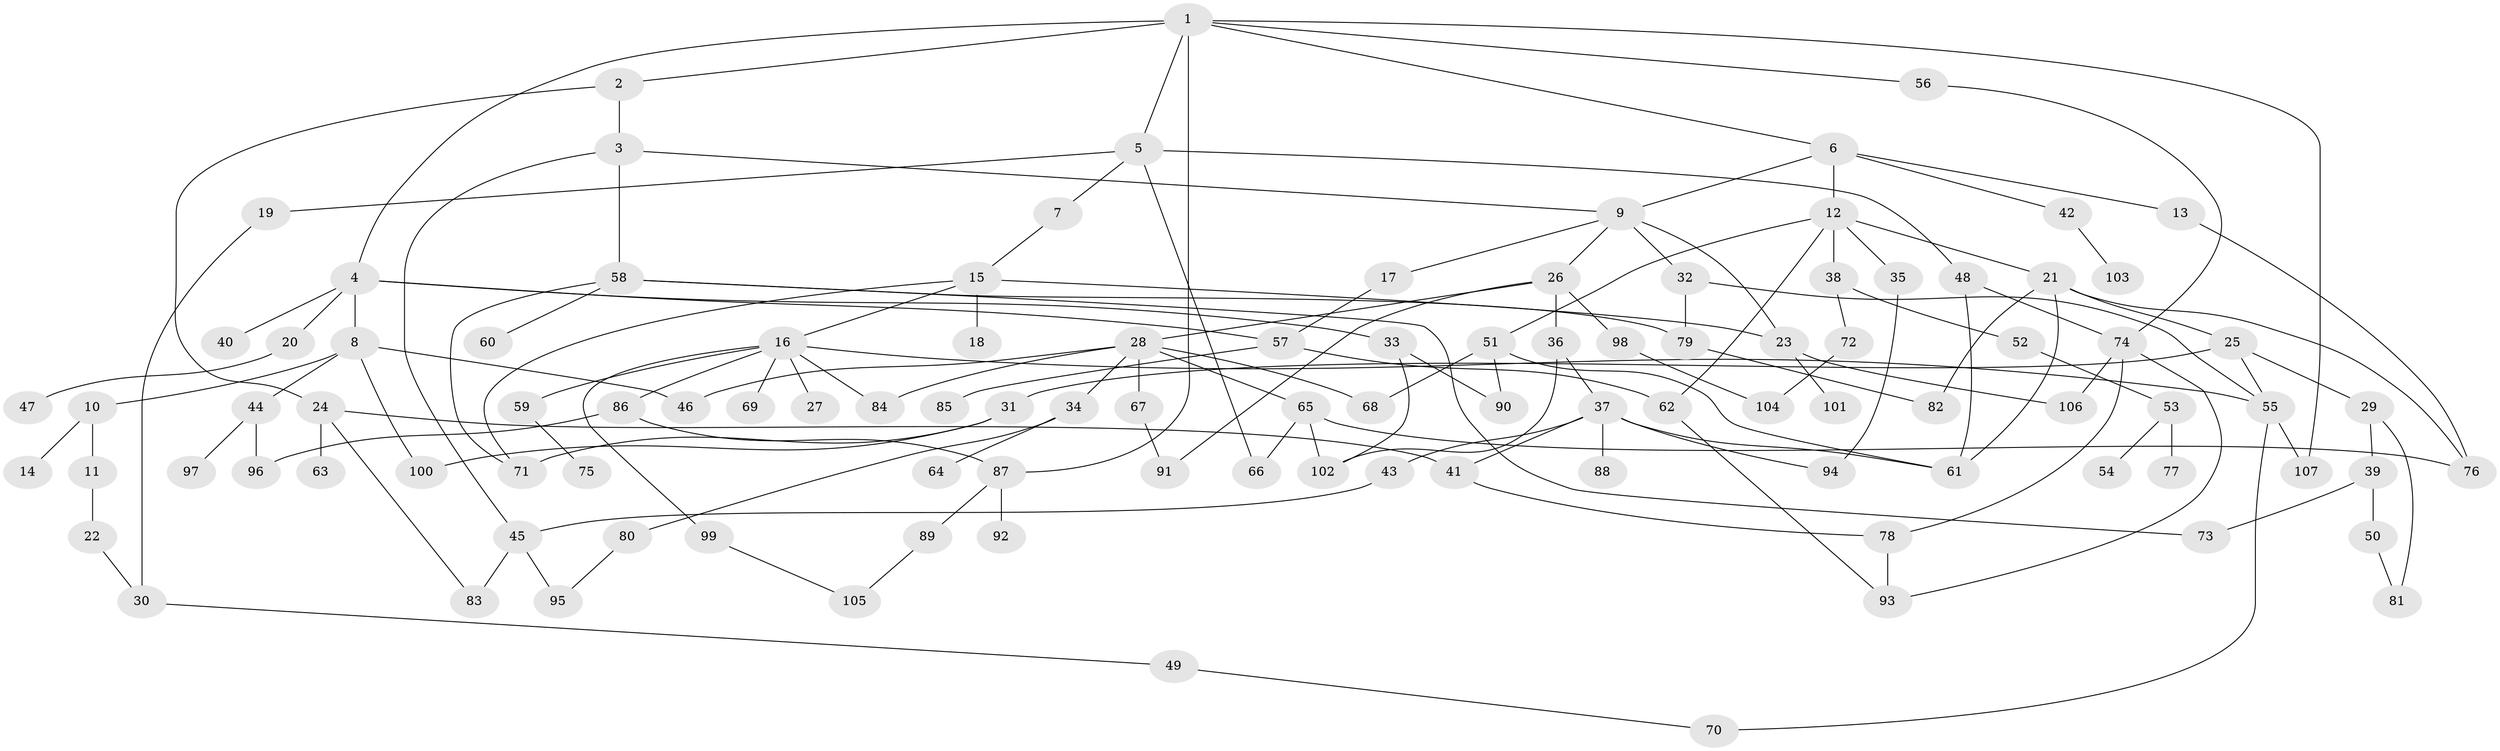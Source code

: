 // coarse degree distribution, {7: 0.05405405405405406, 5: 0.0945945945945946, 4: 0.14864864864864866, 6: 0.06756756756756757, 2: 0.40540540540540543, 1: 0.12162162162162163, 3: 0.10810810810810811}
// Generated by graph-tools (version 1.1) at 2025/51/02/27/25 19:51:38]
// undirected, 107 vertices, 149 edges
graph export_dot {
graph [start="1"]
  node [color=gray90,style=filled];
  1;
  2;
  3;
  4;
  5;
  6;
  7;
  8;
  9;
  10;
  11;
  12;
  13;
  14;
  15;
  16;
  17;
  18;
  19;
  20;
  21;
  22;
  23;
  24;
  25;
  26;
  27;
  28;
  29;
  30;
  31;
  32;
  33;
  34;
  35;
  36;
  37;
  38;
  39;
  40;
  41;
  42;
  43;
  44;
  45;
  46;
  47;
  48;
  49;
  50;
  51;
  52;
  53;
  54;
  55;
  56;
  57;
  58;
  59;
  60;
  61;
  62;
  63;
  64;
  65;
  66;
  67;
  68;
  69;
  70;
  71;
  72;
  73;
  74;
  75;
  76;
  77;
  78;
  79;
  80;
  81;
  82;
  83;
  84;
  85;
  86;
  87;
  88;
  89;
  90;
  91;
  92;
  93;
  94;
  95;
  96;
  97;
  98;
  99;
  100;
  101;
  102;
  103;
  104;
  105;
  106;
  107;
  1 -- 2;
  1 -- 4;
  1 -- 5;
  1 -- 6;
  1 -- 56;
  1 -- 107;
  1 -- 87;
  2 -- 3;
  2 -- 24;
  3 -- 9;
  3 -- 58;
  3 -- 45;
  4 -- 8;
  4 -- 20;
  4 -- 33;
  4 -- 40;
  4 -- 57;
  5 -- 7;
  5 -- 19;
  5 -- 48;
  5 -- 66;
  6 -- 12;
  6 -- 13;
  6 -- 42;
  6 -- 9;
  7 -- 15;
  8 -- 10;
  8 -- 44;
  8 -- 46;
  8 -- 100;
  9 -- 17;
  9 -- 26;
  9 -- 32;
  9 -- 23;
  10 -- 11;
  10 -- 14;
  11 -- 22;
  12 -- 21;
  12 -- 35;
  12 -- 38;
  12 -- 51;
  12 -- 62;
  13 -- 76;
  15 -- 16;
  15 -- 18;
  15 -- 23;
  15 -- 71;
  16 -- 27;
  16 -- 59;
  16 -- 69;
  16 -- 86;
  16 -- 99;
  16 -- 84;
  16 -- 55;
  17 -- 57;
  19 -- 30;
  20 -- 47;
  21 -- 25;
  21 -- 61;
  21 -- 76;
  21 -- 82;
  22 -- 30;
  23 -- 101;
  23 -- 106;
  24 -- 63;
  24 -- 83;
  24 -- 41;
  25 -- 29;
  25 -- 31;
  25 -- 55;
  26 -- 28;
  26 -- 36;
  26 -- 91;
  26 -- 98;
  28 -- 34;
  28 -- 65;
  28 -- 67;
  28 -- 68;
  28 -- 84;
  28 -- 46;
  29 -- 39;
  29 -- 81;
  30 -- 49;
  31 -- 100;
  31 -- 71;
  32 -- 55;
  32 -- 79;
  33 -- 90;
  33 -- 102;
  34 -- 64;
  34 -- 80;
  35 -- 94;
  36 -- 37;
  36 -- 102;
  37 -- 41;
  37 -- 43;
  37 -- 88;
  37 -- 94;
  37 -- 61;
  38 -- 52;
  38 -- 72;
  39 -- 50;
  39 -- 73;
  41 -- 78;
  42 -- 103;
  43 -- 45;
  44 -- 96;
  44 -- 97;
  45 -- 95;
  45 -- 83;
  48 -- 74;
  48 -- 61;
  49 -- 70;
  50 -- 81;
  51 -- 90;
  51 -- 61;
  51 -- 68;
  52 -- 53;
  53 -- 54;
  53 -- 77;
  55 -- 70;
  55 -- 107;
  56 -- 74;
  57 -- 85;
  57 -- 62;
  58 -- 60;
  58 -- 73;
  58 -- 71;
  58 -- 79;
  59 -- 75;
  62 -- 93;
  65 -- 66;
  65 -- 76;
  65 -- 102;
  67 -- 91;
  72 -- 104;
  74 -- 106;
  74 -- 93;
  74 -- 78;
  78 -- 93;
  79 -- 82;
  80 -- 95;
  86 -- 87;
  86 -- 96;
  87 -- 89;
  87 -- 92;
  89 -- 105;
  98 -- 104;
  99 -- 105;
}
